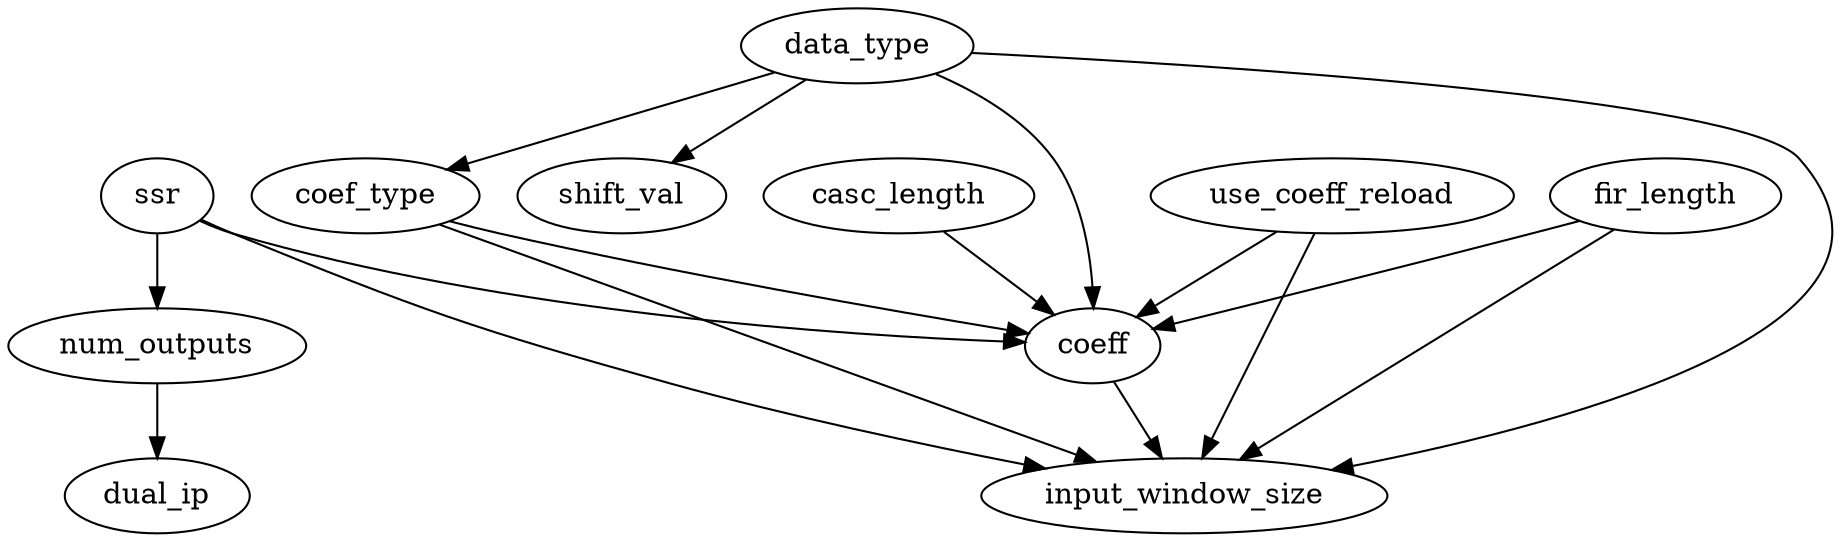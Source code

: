 digraph G {
num_outputs -> dual_ip;
data_type -> coef_type;
data_type -> shift_val;
ssr -> num_outputs;
use_coeff_reload -> coeff;
coef_type -> coeff;
fir_length -> coeff;
data_type -> coeff;
casc_length -> coeff;
ssr -> coeff;
data_type -> input_window_size;
coef_type -> input_window_size;
use_coeff_reload -> input_window_size;
coeff -> input_window_size;
fir_length -> input_window_size;
ssr -> input_window_size;
}
